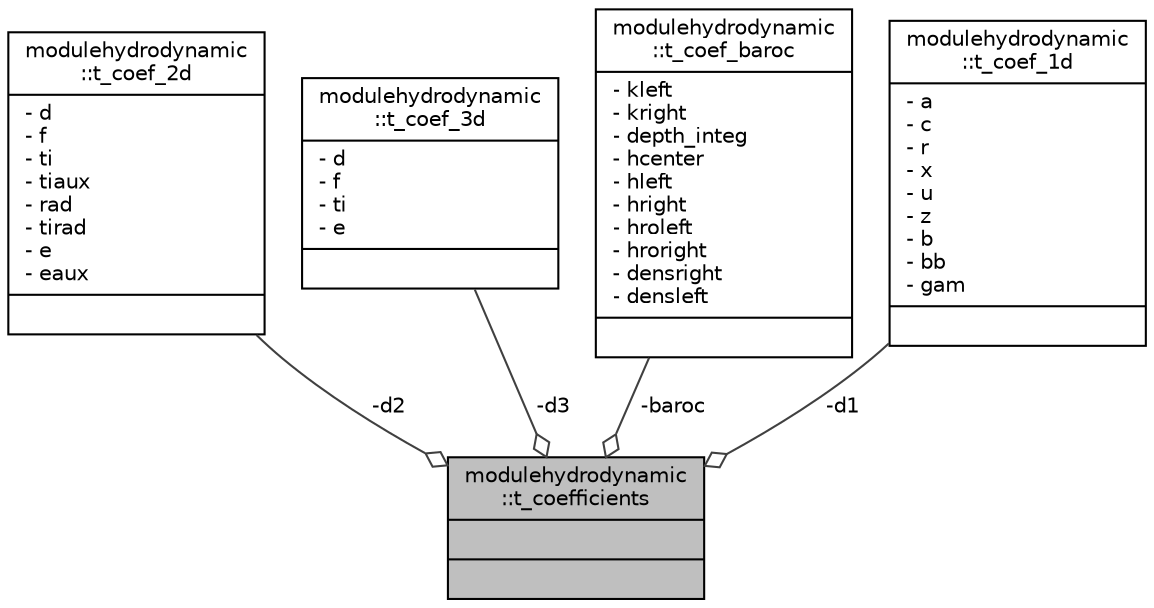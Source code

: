 digraph "modulehydrodynamic::t_coefficients"
{
 // LATEX_PDF_SIZE
  edge [fontname="Helvetica",fontsize="10",labelfontname="Helvetica",labelfontsize="10"];
  node [fontname="Helvetica",fontsize="10",shape=record];
  Node1 [label="{modulehydrodynamic\l::t_coefficients\n||}",height=0.2,width=0.4,color="black", fillcolor="grey75", style="filled", fontcolor="black",tooltip=" "];
  Node2 -> Node1 [color="grey25",fontsize="10",style="solid",label=" -d2" ,arrowhead="odiamond",fontname="Helvetica"];
  Node2 [label="{modulehydrodynamic\l::t_coef_2d\n|- d\l- f\l- ti\l- tiaux\l- rad\l- tirad\l- e\l- eaux\l|}",height=0.2,width=0.4,color="black", fillcolor="white", style="filled",URL="$structmodulehydrodynamic_1_1t__coef__2d.html",tooltip=" "];
  Node3 -> Node1 [color="grey25",fontsize="10",style="solid",label=" -d3" ,arrowhead="odiamond",fontname="Helvetica"];
  Node3 [label="{modulehydrodynamic\l::t_coef_3d\n|- d\l- f\l- ti\l- e\l|}",height=0.2,width=0.4,color="black", fillcolor="white", style="filled",URL="$structmodulehydrodynamic_1_1t__coef__3d.html",tooltip=" "];
  Node4 -> Node1 [color="grey25",fontsize="10",style="solid",label=" -baroc" ,arrowhead="odiamond",fontname="Helvetica"];
  Node4 [label="{modulehydrodynamic\l::t_coef_baroc\n|- kleft\l- kright\l- depth_integ\l- hcenter\l- hleft\l- hright\l- hroleft\l- hroright\l- densright\l- densleft\l|}",height=0.2,width=0.4,color="black", fillcolor="white", style="filled",URL="$structmodulehydrodynamic_1_1t__coef__baroc.html",tooltip=" "];
  Node5 -> Node1 [color="grey25",fontsize="10",style="solid",label=" -d1" ,arrowhead="odiamond",fontname="Helvetica"];
  Node5 [label="{modulehydrodynamic\l::t_coef_1d\n|- a\l- c\l- r\l- x\l- u\l- z\l- b\l- bb\l- gam\l|}",height=0.2,width=0.4,color="black", fillcolor="white", style="filled",URL="$structmodulehydrodynamic_1_1t__coef__1d.html",tooltip=" "];
}
